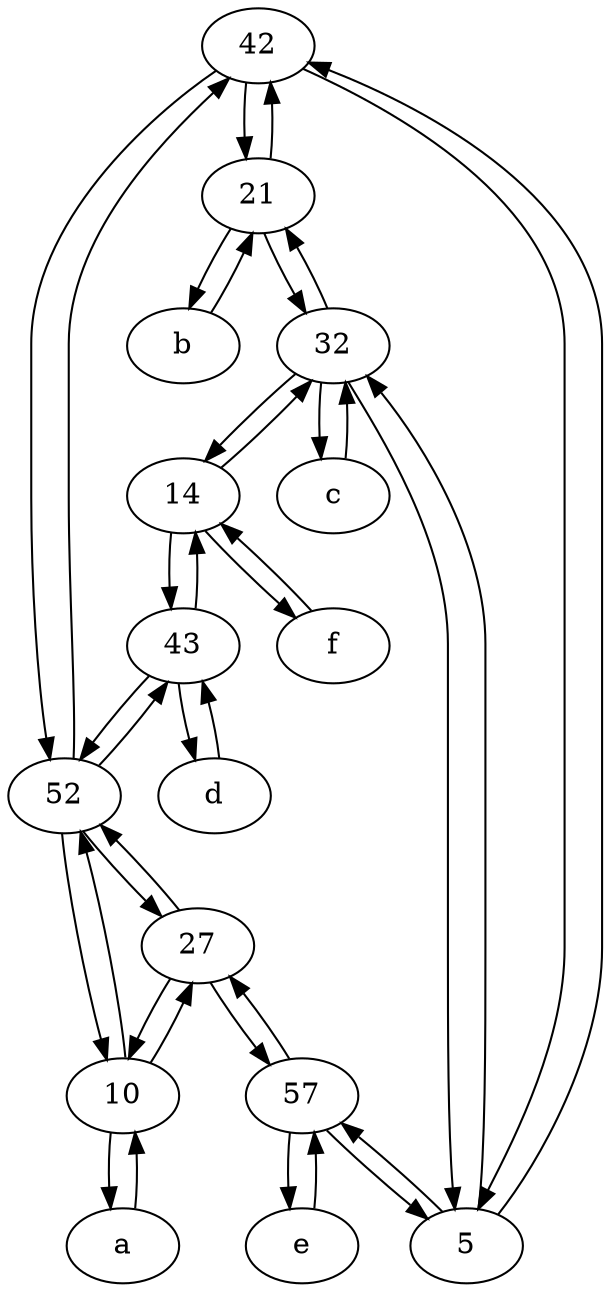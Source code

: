digraph  {
	42;
	43;
	21;
	10;
	27;
	57;
	e [pos="30,50!"];
	5;
	a [pos="40,10!"];
	d [pos="20,30!"];
	f [pos="15,45!"];
	32;
	c [pos="20,10!"];
	14;
	52;
	b [pos="50,20!"];
	52 -> 42;
	27 -> 52;
	21 -> 32;
	32 -> 21;
	d -> 43;
	52 -> 10;
	a -> 10;
	57 -> e;
	27 -> 57;
	21 -> 42;
	10 -> 52;
	b -> 21;
	5 -> 42;
	f -> 14;
	5 -> 57;
	32 -> 5;
	5 -> 32;
	14 -> f;
	32 -> 14;
	43 -> 52;
	57 -> 5;
	42 -> 52;
	32 -> c;
	14 -> 43;
	c -> 32;
	52 -> 27;
	e -> 57;
	43 -> 14;
	57 -> 27;
	42 -> 21;
	43 -> d;
	21 -> b;
	42 -> 5;
	10 -> 27;
	52 -> 43;
	14 -> 32;
	27 -> 10;
	10 -> a;

	}